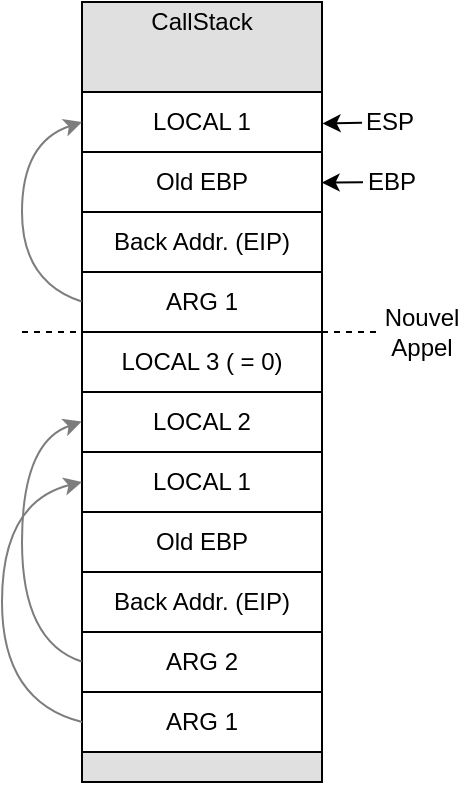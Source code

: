 <mxfile version="10.6.7" type="device"><diagram id="xBNL9nl5rcmQW-V06fkF" name="Page-1"><mxGraphModel dx="738" dy="505" grid="1" gridSize="10" guides="1" tooltips="1" connect="1" arrows="1" fold="1" page="1" pageScale="1" pageWidth="827" pageHeight="1169" math="0" shadow="0"><root><mxCell id="0"/><mxCell id="1" parent="0"/><mxCell id="XKsPrN5xdCDCXOlf3_o0-1" value="" style="rounded=0;whiteSpace=wrap;html=1;fillColor=#E0E0E0;" parent="1" vertex="1"><mxGeometry x="230" y="80" width="120" height="390" as="geometry"/></mxCell><mxCell id="XKsPrN5xdCDCXOlf3_o0-2" value="ARG 1" style="rounded=0;whiteSpace=wrap;html=1;fillColor=#ffffff;" parent="1" vertex="1"><mxGeometry x="230" y="425" width="120" height="30" as="geometry"/></mxCell><mxCell id="XKsPrN5xdCDCXOlf3_o0-3" value="ARG 2" style="rounded=0;whiteSpace=wrap;html=1;fillColor=#ffffff;" parent="1" vertex="1"><mxGeometry x="230" y="395" width="120" height="30" as="geometry"/></mxCell><mxCell id="XKsPrN5xdCDCXOlf3_o0-4" value="Back Addr. (EIP)" style="rounded=0;whiteSpace=wrap;html=1;fillColor=#ffffff;" parent="1" vertex="1"><mxGeometry x="230" y="365" width="120" height="30" as="geometry"/></mxCell><mxCell id="XKsPrN5xdCDCXOlf3_o0-9" value="EBP" style="text;html=1;strokeColor=none;fillColor=none;align=left;verticalAlign=middle;whiteSpace=wrap;rounded=0;" parent="1" vertex="1"><mxGeometry x="370.5" y="160" width="40" height="20" as="geometry"/></mxCell><mxCell id="XKsPrN5xdCDCXOlf3_o0-10" value="" style="endArrow=classic;html=1;entryX=1;entryY=0.5;entryDx=0;entryDy=0;align=left;" parent="1" source="XKsPrN5xdCDCXOlf3_o0-9" edge="1"><mxGeometry width="50" height="50" relative="1" as="geometry"><mxPoint x="379.5" y="170" as="sourcePoint"/><mxPoint x="349.81" y="170.276" as="targetPoint"/></mxGeometry></mxCell><mxCell id="XKsPrN5xdCDCXOlf3_o0-11" value="CallStack" style="text;html=1;strokeColor=none;fillColor=none;align=center;verticalAlign=middle;whiteSpace=wrap;rounded=0;" parent="1" vertex="1"><mxGeometry x="230" y="80" width="120" height="20" as="geometry"/></mxCell><mxCell id="XKsPrN5xdCDCXOlf3_o0-6" value="" style="endArrow=classic;html=1;align=left;entryX=1;entryY=0.5;entryDx=0;entryDy=0;" parent="1" source="XKsPrN5xdCDCXOlf3_o0-5" edge="1"><mxGeometry width="50" height="50" relative="1" as="geometry"><mxPoint x="370" y="108" as="sourcePoint"/><mxPoint x="350.31" y="140.776" as="targetPoint"/></mxGeometry></mxCell><mxCell id="XKsPrN5xdCDCXOlf3_o0-24" value="Old EBP" style="rounded=0;whiteSpace=wrap;html=1;fillColor=#ffffff;" parent="1" vertex="1"><mxGeometry x="230" y="335" width="120" height="30" as="geometry"/></mxCell><mxCell id="XKsPrN5xdCDCXOlf3_o0-5" value="ESP" style="text;html=1;strokeColor=none;fillColor=none;align=left;verticalAlign=middle;whiteSpace=wrap;rounded=0;" parent="1" vertex="1"><mxGeometry x="370" y="130" width="40" height="20" as="geometry"/></mxCell><mxCell id="XKsPrN5xdCDCXOlf3_o0-25" value="LOCAL 1" style="rounded=0;whiteSpace=wrap;html=1;fillColor=#ffffff;" parent="1" vertex="1"><mxGeometry x="230" y="305" width="120" height="30" as="geometry"/></mxCell><mxCell id="XKsPrN5xdCDCXOlf3_o0-26" value="LOCAL 2" style="rounded=0;whiteSpace=wrap;html=1;fillColor=#ffffff;" parent="1" vertex="1"><mxGeometry x="230" y="275" width="120" height="30" as="geometry"/></mxCell><mxCell id="XKsPrN5xdCDCXOlf3_o0-27" value="LOCAL 3 ( = 0)" style="rounded=0;whiteSpace=wrap;html=1;fillColor=#ffffff;" parent="1" vertex="1"><mxGeometry x="230" y="245" width="120" height="30" as="geometry"/></mxCell><mxCell id="XKsPrN5xdCDCXOlf3_o0-28" value="" style="curved=1;endArrow=classic;html=1;strokeColor=#7D7D7D;align=left;exitX=0;exitY=0.5;exitDx=0;exitDy=0;entryX=0;entryY=0.5;entryDx=0;entryDy=0;" parent="1" source="XKsPrN5xdCDCXOlf3_o0-2" target="XKsPrN5xdCDCXOlf3_o0-25" edge="1"><mxGeometry width="50" height="50" relative="1" as="geometry"><mxPoint x="210" y="390" as="sourcePoint"/><mxPoint x="260" y="340" as="targetPoint"/><Array as="points"><mxPoint x="190" y="430"/><mxPoint x="190" y="330"/></Array></mxGeometry></mxCell><mxCell id="XKsPrN5xdCDCXOlf3_o0-29" value="" style="curved=1;endArrow=classic;html=1;strokeColor=#7D7D7D;align=left;exitX=0;exitY=0.5;exitDx=0;exitDy=0;entryX=0;entryY=0.5;entryDx=0;entryDy=0;" parent="1" edge="1"><mxGeometry width="50" height="50" relative="1" as="geometry"><mxPoint x="229.81" y="409.776" as="sourcePoint"/><mxPoint x="229.81" y="289.776" as="targetPoint"/><Array as="points"><mxPoint x="200" y="400"/><mxPoint x="200" y="300"/></Array></mxGeometry></mxCell><mxCell id="T2kIWcj_iQjCVT2DLAId-2" value="ARG 1" style="rounded=0;whiteSpace=wrap;html=1;fillColor=#ffffff;" vertex="1" parent="1"><mxGeometry x="230" y="215" width="120" height="30" as="geometry"/></mxCell><mxCell id="T2kIWcj_iQjCVT2DLAId-4" value="Back Addr. (EIP)" style="rounded=0;whiteSpace=wrap;html=1;fillColor=#ffffff;" vertex="1" parent="1"><mxGeometry x="230" y="185" width="120" height="30" as="geometry"/></mxCell><mxCell id="T2kIWcj_iQjCVT2DLAId-5" value="Old EBP" style="rounded=0;whiteSpace=wrap;html=1;fillColor=#ffffff;" vertex="1" parent="1"><mxGeometry x="230" y="155" width="120" height="30" as="geometry"/></mxCell><mxCell id="T2kIWcj_iQjCVT2DLAId-6" value="LOCAL 1" style="rounded=0;whiteSpace=wrap;html=1;fillColor=#ffffff;" vertex="1" parent="1"><mxGeometry x="230" y="125" width="120" height="30" as="geometry"/></mxCell><mxCell id="T2kIWcj_iQjCVT2DLAId-9" value="" style="curved=1;endArrow=classic;html=1;strokeColor=#7D7D7D;align=left;exitX=0;exitY=0.5;exitDx=0;exitDy=0;" edge="1" parent="1"><mxGeometry width="50" height="50" relative="1" as="geometry"><mxPoint x="229.81" y="229.776" as="sourcePoint"/><mxPoint x="230" y="140" as="targetPoint"/><Array as="points"><mxPoint x="200" y="220"/><mxPoint x="200" y="150"/></Array></mxGeometry></mxCell><mxCell id="T2kIWcj_iQjCVT2DLAId-10" value="" style="endArrow=none;dashed=1;html=1;" edge="1" parent="1"><mxGeometry width="50" height="50" relative="1" as="geometry"><mxPoint x="200" y="245" as="sourcePoint"/><mxPoint x="380" y="245" as="targetPoint"/></mxGeometry></mxCell><mxCell id="T2kIWcj_iQjCVT2DLAId-11" value="Nouvel Appel" style="text;html=1;strokeColor=none;fillColor=none;align=center;verticalAlign=middle;whiteSpace=wrap;rounded=0;" vertex="1" parent="1"><mxGeometry x="380" y="235" width="40" height="20" as="geometry"/></mxCell></root></mxGraphModel></diagram></mxfile>